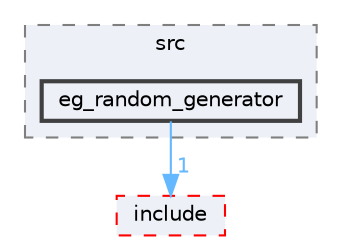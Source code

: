 digraph "smacc2_event_generator_library/eg_random_generator/src/eg_random_generator"
{
 // LATEX_PDF_SIZE
  bgcolor="transparent";
  edge [fontname=Helvetica,fontsize=10,labelfontname=Helvetica,labelfontsize=10];
  node [fontname=Helvetica,fontsize=10,shape=box,height=0.2,width=0.4];
  compound=true
  subgraph clusterdir_0d8c9e4c990d091601f7db76fb8de5c4 {
    graph [ bgcolor="#edf0f7", pencolor="grey50", label="src", fontname=Helvetica,fontsize=10 style="filled,dashed", URL="dir_0d8c9e4c990d091601f7db76fb8de5c4.html",tooltip=""]
  dir_2b31e800244aa3061532e50f9bff5fbf [label="eg_random_generator", fillcolor="#edf0f7", color="grey25", style="filled,bold", URL="dir_2b31e800244aa3061532e50f9bff5fbf.html",tooltip=""];
  }
  dir_df89dbd41c4768cf006b5d0bf89989bf [label="include", fillcolor="#edf0f7", color="red", style="filled,dashed", URL="dir_df89dbd41c4768cf006b5d0bf89989bf.html",tooltip=""];
  dir_2b31e800244aa3061532e50f9bff5fbf->dir_df89dbd41c4768cf006b5d0bf89989bf [headlabel="1", labeldistance=1.5 headhref="dir_000016_000025.html" color="steelblue1" fontcolor="steelblue1"];
}
